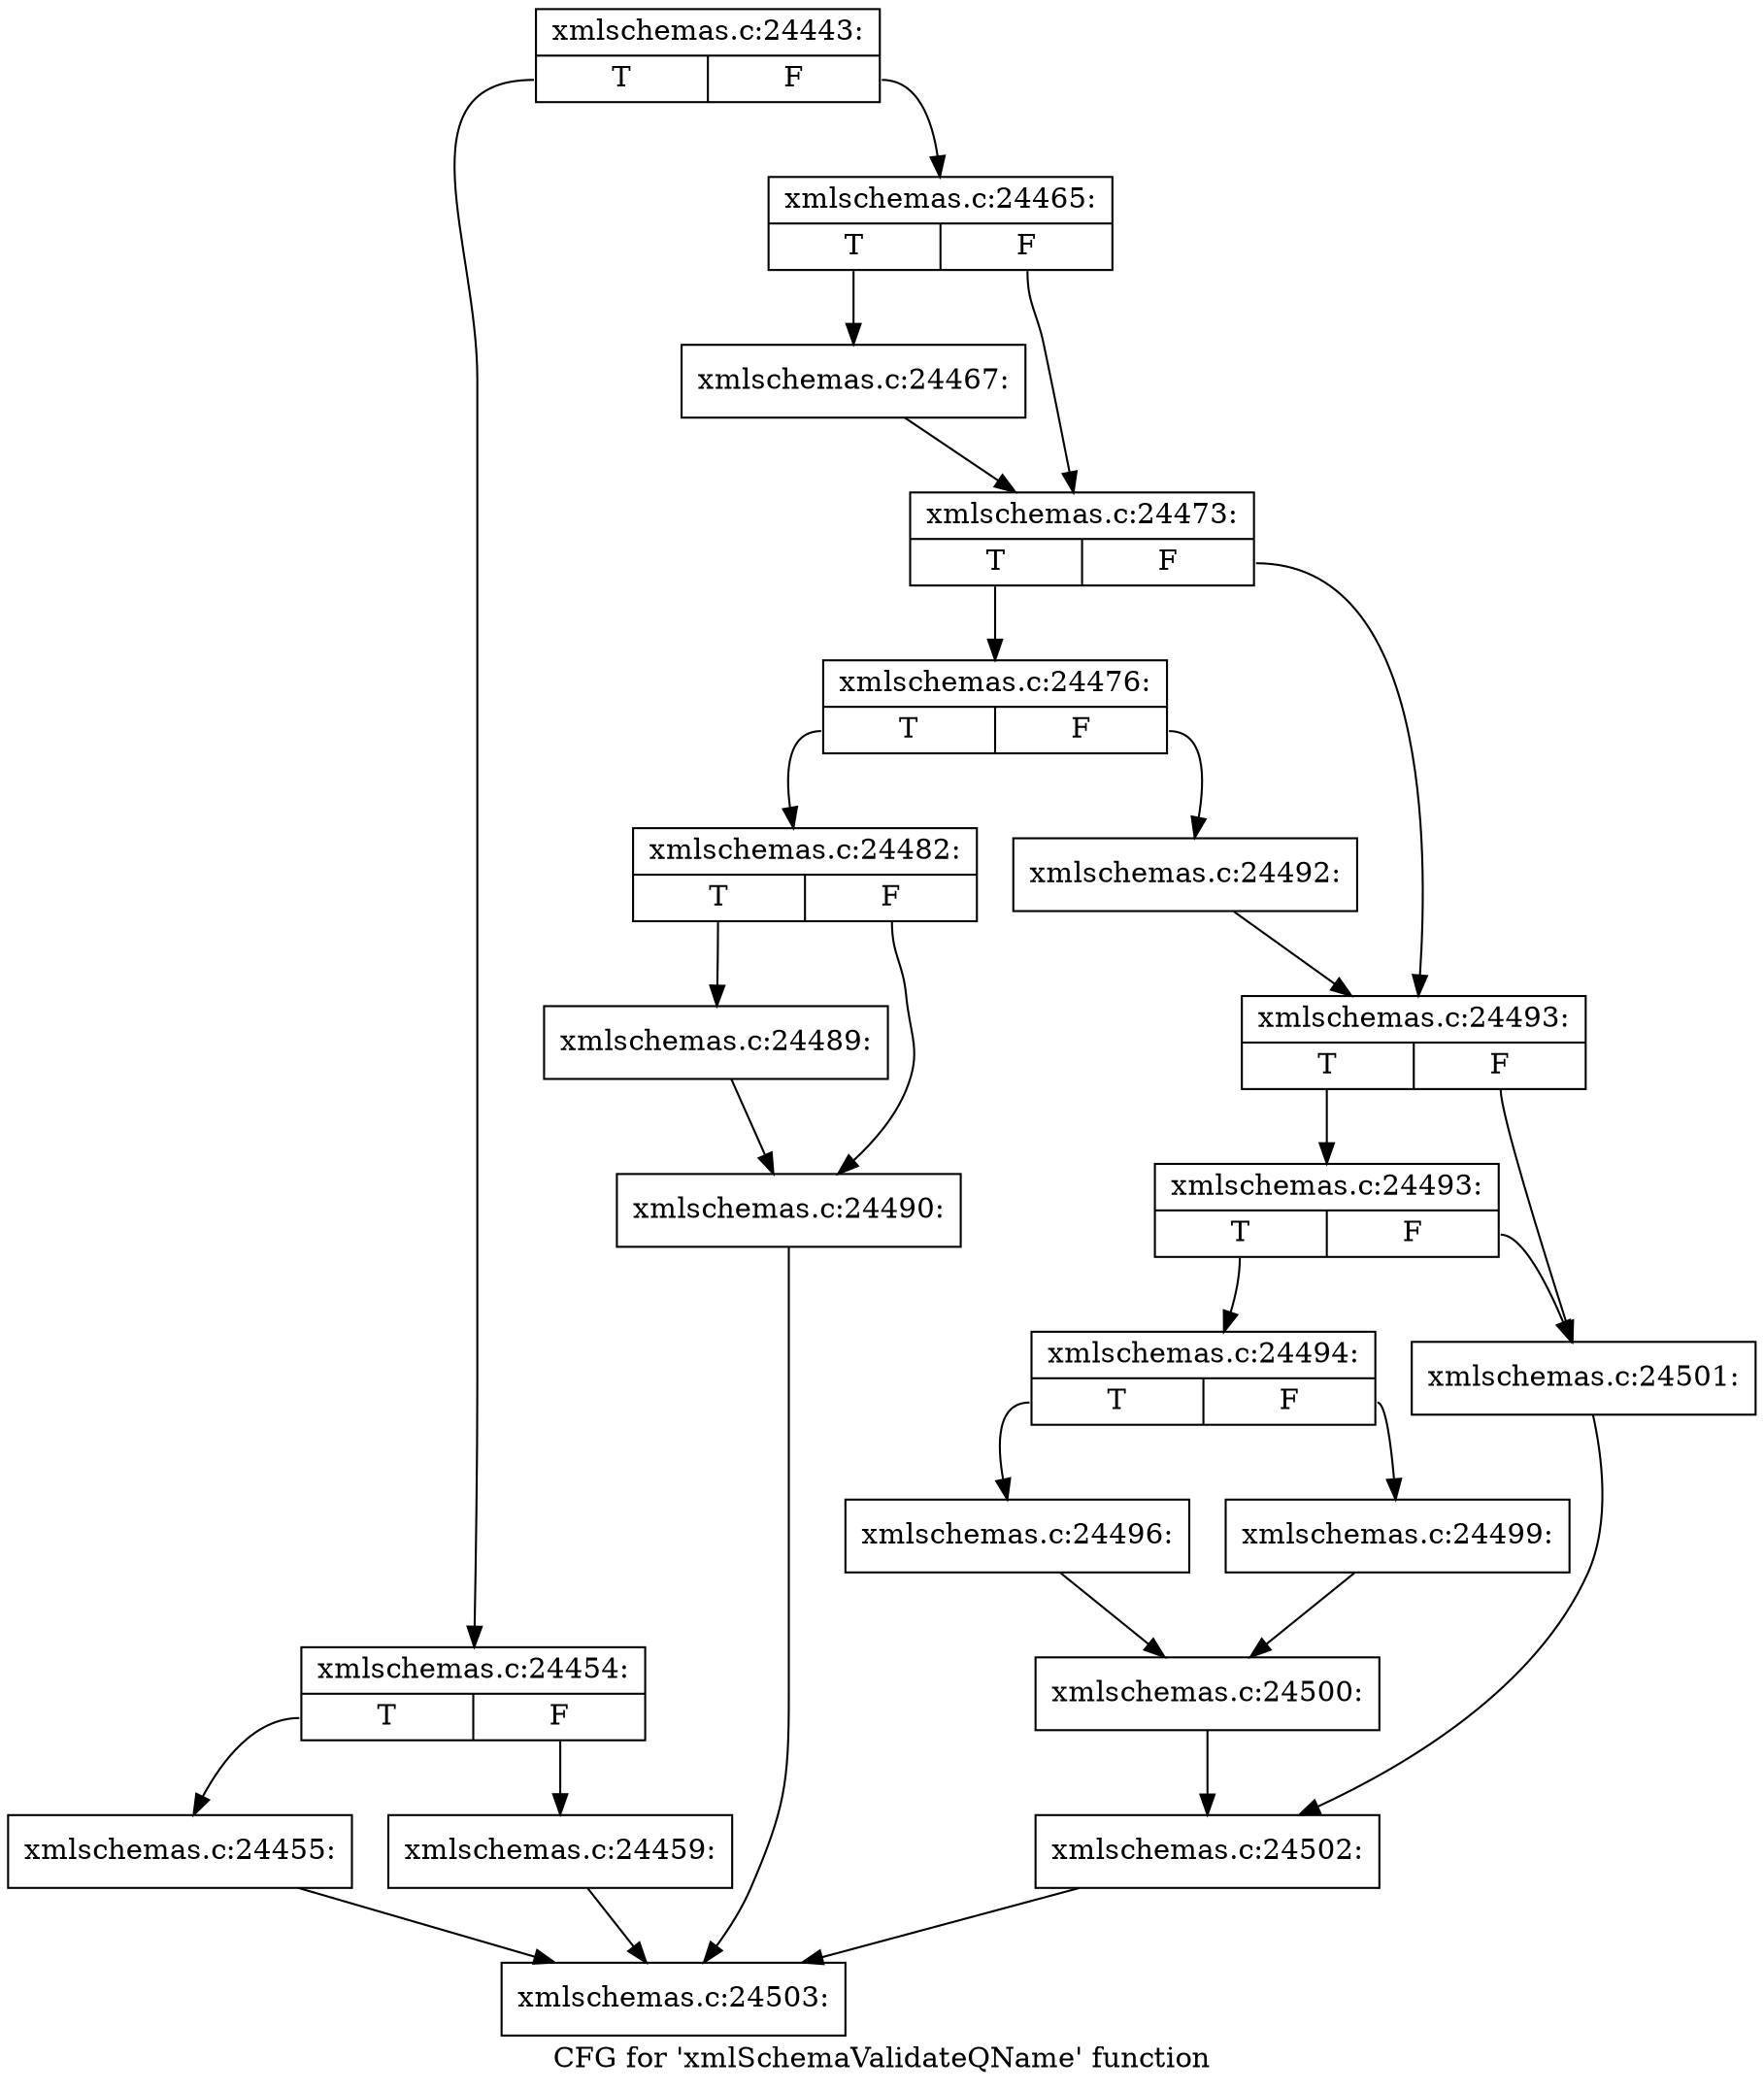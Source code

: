 digraph "CFG for 'xmlSchemaValidateQName' function" {
	label="CFG for 'xmlSchemaValidateQName' function";

	Node0x55d026685ea0 [shape=record,label="{xmlschemas.c:24443:|{<s0>T|<s1>F}}"];
	Node0x55d026685ea0:s0 -> Node0x55d0266994e0;
	Node0x55d026685ea0:s1 -> Node0x55d026699530;
	Node0x55d0266994e0 [shape=record,label="{xmlschemas.c:24454:|{<s0>T|<s1>F}}"];
	Node0x55d0266994e0:s0 -> Node0x55d0266998f0;
	Node0x55d0266994e0:s1 -> Node0x55d026699940;
	Node0x55d0266998f0 [shape=record,label="{xmlschemas.c:24455:}"];
	Node0x55d0266998f0 -> Node0x55d0266959c0;
	Node0x55d026699940 [shape=record,label="{xmlschemas.c:24459:}"];
	Node0x55d026699940 -> Node0x55d0266959c0;
	Node0x55d026699530 [shape=record,label="{xmlschemas.c:24465:|{<s0>T|<s1>F}}"];
	Node0x55d026699530:s0 -> Node0x55d02669a7a0;
	Node0x55d026699530:s1 -> Node0x55d02669a7f0;
	Node0x55d02669a7a0 [shape=record,label="{xmlschemas.c:24467:}"];
	Node0x55d02669a7a0 -> Node0x55d02669a7f0;
	Node0x55d02669a7f0 [shape=record,label="{xmlschemas.c:24473:|{<s0>T|<s1>F}}"];
	Node0x55d02669a7f0:s0 -> Node0x55d02669afd0;
	Node0x55d02669a7f0:s1 -> Node0x55d02669b020;
	Node0x55d02669afd0 [shape=record,label="{xmlschemas.c:24476:|{<s0>T|<s1>F}}"];
	Node0x55d02669afd0:s0 -> Node0x55d02669b530;
	Node0x55d02669afd0:s1 -> Node0x55d02669b580;
	Node0x55d02669b530 [shape=record,label="{xmlschemas.c:24482:|{<s0>T|<s1>F}}"];
	Node0x55d02669b530:s0 -> Node0x55d02669c0e0;
	Node0x55d02669b530:s1 -> Node0x55d02669c130;
	Node0x55d02669c0e0 [shape=record,label="{xmlschemas.c:24489:}"];
	Node0x55d02669c0e0 -> Node0x55d02669c130;
	Node0x55d02669c130 [shape=record,label="{xmlschemas.c:24490:}"];
	Node0x55d02669c130 -> Node0x55d0266959c0;
	Node0x55d02669b580 [shape=record,label="{xmlschemas.c:24492:}"];
	Node0x55d02669b580 -> Node0x55d02669b020;
	Node0x55d02669b020 [shape=record,label="{xmlschemas.c:24493:|{<s0>T|<s1>F}}"];
	Node0x55d02669b020:s0 -> Node0x55d02669ca10;
	Node0x55d02669b020:s1 -> Node0x55d02669c9c0;
	Node0x55d02669ca10 [shape=record,label="{xmlschemas.c:24493:|{<s0>T|<s1>F}}"];
	Node0x55d02669ca10:s0 -> Node0x55d02669c920;
	Node0x55d02669ca10:s1 -> Node0x55d02669c9c0;
	Node0x55d02669c920 [shape=record,label="{xmlschemas.c:24494:|{<s0>T|<s1>F}}"];
	Node0x55d02669c920:s0 -> Node0x55d02669cee0;
	Node0x55d02669c920:s1 -> Node0x55d02669cf80;
	Node0x55d02669cee0 [shape=record,label="{xmlschemas.c:24496:}"];
	Node0x55d02669cee0 -> Node0x55d02669cf30;
	Node0x55d02669cf80 [shape=record,label="{xmlschemas.c:24499:}"];
	Node0x55d02669cf80 -> Node0x55d02669cf30;
	Node0x55d02669cf30 [shape=record,label="{xmlschemas.c:24500:}"];
	Node0x55d02669cf30 -> Node0x55d02669c970;
	Node0x55d02669c9c0 [shape=record,label="{xmlschemas.c:24501:}"];
	Node0x55d02669c9c0 -> Node0x55d02669c970;
	Node0x55d02669c970 [shape=record,label="{xmlschemas.c:24502:}"];
	Node0x55d02669c970 -> Node0x55d0266959c0;
	Node0x55d0266959c0 [shape=record,label="{xmlschemas.c:24503:}"];
}
